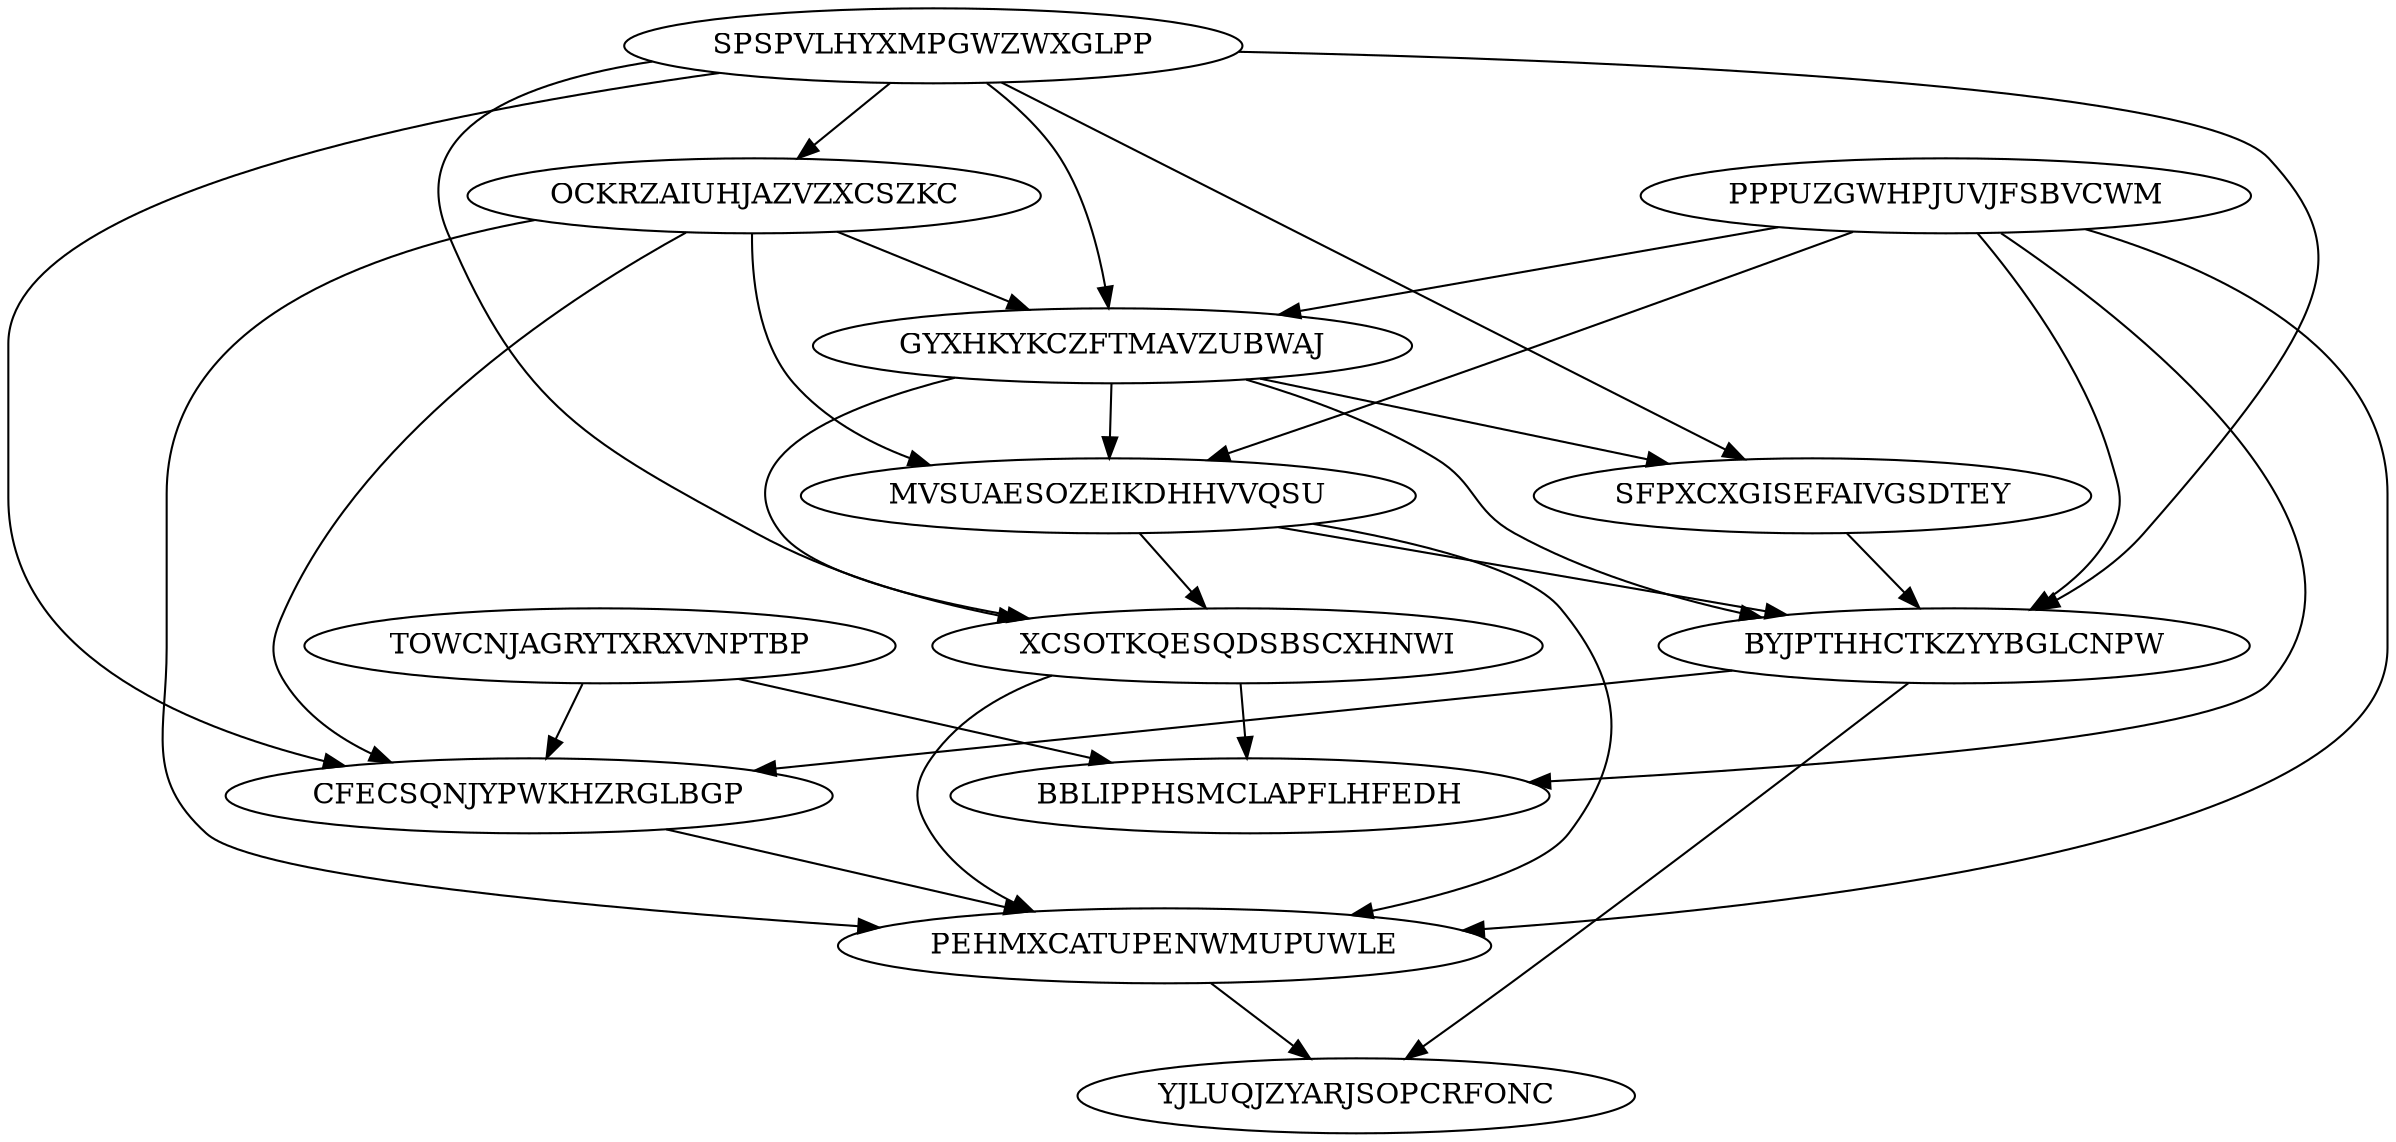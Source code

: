 digraph N13M31 {
	PPPUZGWHPJUVJFSBVCWM	[Weight=14];
	SPSPVLHYXMPGWZWXGLPP	[Weight=14];
	OCKRZAIUHJAZVZXCSZKC	[Weight=17];
	GYXHKYKCZFTMAVZUBWAJ	[Weight=20];
	MVSUAESOZEIKDHHVVQSU	[Weight=20];
	XCSOTKQESQDSBSCXHNWI	[Weight=10];
	SFPXCXGISEFAIVGSDTEY	[Weight=17];
	BYJPTHHCTKZYYBGLCNPW	[Weight=19];
	TOWCNJAGRYTXRXVNPTBP	[Weight=14];
	CFECSQNJYPWKHZRGLBGP	[Weight=10];
	BBLIPPHSMCLAPFLHFEDH	[Weight=20];
	PEHMXCATUPENWMUPUWLE	[Weight=16];
	YJLUQJZYARJSOPCRFONC	[Weight=14];
	TOWCNJAGRYTXRXVNPTBP -> BBLIPPHSMCLAPFLHFEDH [Weight=15];
	CFECSQNJYPWKHZRGLBGP -> PEHMXCATUPENWMUPUWLE [Weight=15];
	PEHMXCATUPENWMUPUWLE -> YJLUQJZYARJSOPCRFONC [Weight=16];
	PPPUZGWHPJUVJFSBVCWM -> GYXHKYKCZFTMAVZUBWAJ [Weight=18];
	TOWCNJAGRYTXRXVNPTBP -> CFECSQNJYPWKHZRGLBGP [Weight=14];
	SPSPVLHYXMPGWZWXGLPP -> CFECSQNJYPWKHZRGLBGP [Weight=10];
	OCKRZAIUHJAZVZXCSZKC -> MVSUAESOZEIKDHHVVQSU [Weight=18];
	SPSPVLHYXMPGWZWXGLPP -> SFPXCXGISEFAIVGSDTEY [Weight=12];
	MVSUAESOZEIKDHHVVQSU -> BYJPTHHCTKZYYBGLCNPW [Weight=19];
	SPSPVLHYXMPGWZWXGLPP -> XCSOTKQESQDSBSCXHNWI [Weight=12];
	XCSOTKQESQDSBSCXHNWI -> BBLIPPHSMCLAPFLHFEDH [Weight=10];
	SFPXCXGISEFAIVGSDTEY -> BYJPTHHCTKZYYBGLCNPW [Weight=10];
	MVSUAESOZEIKDHHVVQSU -> XCSOTKQESQDSBSCXHNWI [Weight=14];
	SPSPVLHYXMPGWZWXGLPP -> BYJPTHHCTKZYYBGLCNPW [Weight=20];
	MVSUAESOZEIKDHHVVQSU -> PEHMXCATUPENWMUPUWLE [Weight=15];
	GYXHKYKCZFTMAVZUBWAJ -> SFPXCXGISEFAIVGSDTEY [Weight=15];
	PPPUZGWHPJUVJFSBVCWM -> BYJPTHHCTKZYYBGLCNPW [Weight=10];
	OCKRZAIUHJAZVZXCSZKC -> CFECSQNJYPWKHZRGLBGP [Weight=12];
	OCKRZAIUHJAZVZXCSZKC -> GYXHKYKCZFTMAVZUBWAJ [Weight=18];
	GYXHKYKCZFTMAVZUBWAJ -> MVSUAESOZEIKDHHVVQSU [Weight=13];
	SPSPVLHYXMPGWZWXGLPP -> OCKRZAIUHJAZVZXCSZKC [Weight=10];
	PPPUZGWHPJUVJFSBVCWM -> BBLIPPHSMCLAPFLHFEDH [Weight=18];
	OCKRZAIUHJAZVZXCSZKC -> PEHMXCATUPENWMUPUWLE [Weight=18];
	BYJPTHHCTKZYYBGLCNPW -> YJLUQJZYARJSOPCRFONC [Weight=16];
	BYJPTHHCTKZYYBGLCNPW -> CFECSQNJYPWKHZRGLBGP [Weight=19];
	GYXHKYKCZFTMAVZUBWAJ -> XCSOTKQESQDSBSCXHNWI [Weight=14];
	XCSOTKQESQDSBSCXHNWI -> PEHMXCATUPENWMUPUWLE [Weight=11];
	PPPUZGWHPJUVJFSBVCWM -> MVSUAESOZEIKDHHVVQSU [Weight=11];
	GYXHKYKCZFTMAVZUBWAJ -> BYJPTHHCTKZYYBGLCNPW [Weight=12];
	SPSPVLHYXMPGWZWXGLPP -> GYXHKYKCZFTMAVZUBWAJ [Weight=17];
	PPPUZGWHPJUVJFSBVCWM -> PEHMXCATUPENWMUPUWLE [Weight=12];
}
